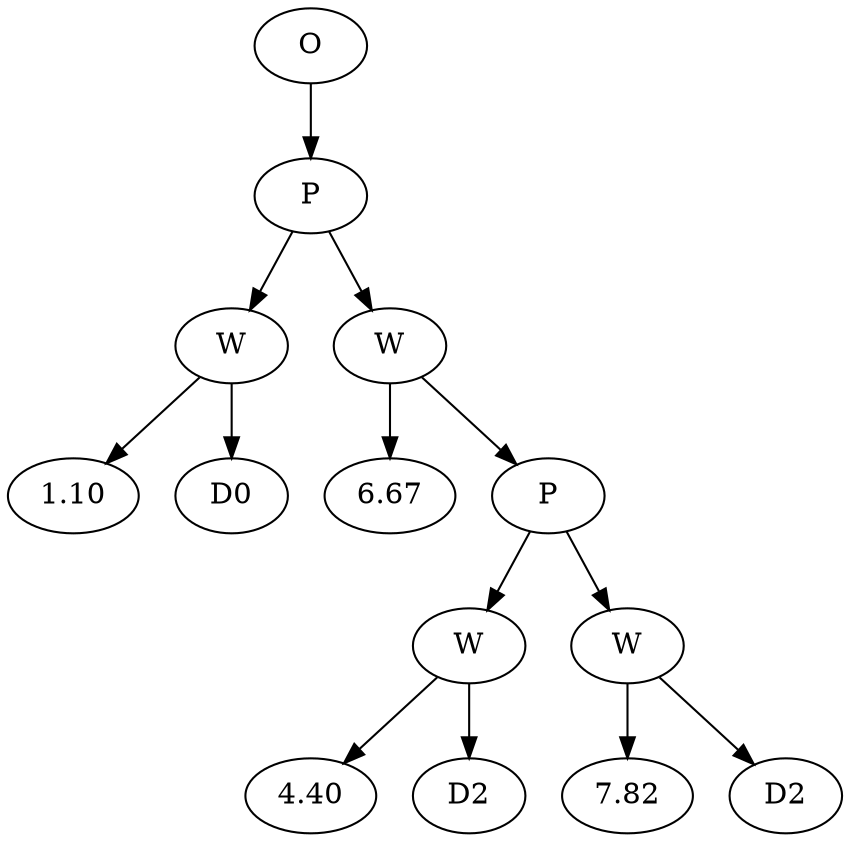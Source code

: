// Tree
digraph {
	286247 [label=O]
	286248 [label=P]
	286247 -> 286248
	286249 [label=W]
	286248 -> 286249
	286250 [label=1.10]
	286249 -> 286250
	286251 [label=D0]
	286249 -> 286251
	286252 [label=W]
	286248 -> 286252
	286253 [label=6.67]
	286252 -> 286253
	286254 [label=P]
	286252 -> 286254
	286255 [label=W]
	286254 -> 286255
	286256 [label=4.40]
	286255 -> 286256
	286257 [label=D2]
	286255 -> 286257
	286258 [label=W]
	286254 -> 286258
	286259 [label=7.82]
	286258 -> 286259
	286260 [label=D2]
	286258 -> 286260
}
